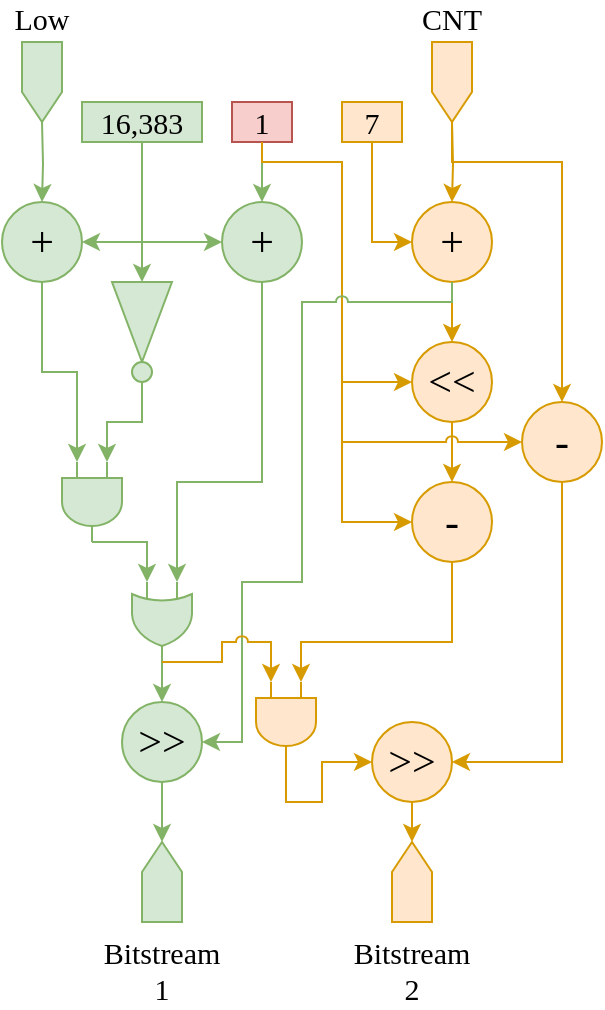 <mxfile version="14.6.10" type="device"><diagram id="oowl9tS6huuuV18aVJwE" name="Page-1"><mxGraphModel dx="191" dy="95" grid="1" gridSize="10" guides="1" tooltips="1" connect="1" arrows="1" fold="1" page="1" pageScale="1" pageWidth="850" pageHeight="1100" math="0" shadow="0"><root><mxCell id="0"/><mxCell id="1" parent="0"/><mxCell id="umOlFTHJz-IQ7qw4mWbh-7" style="edgeStyle=orthogonalEdgeStyle;rounded=0;orthogonalLoop=1;jettySize=auto;html=1;entryX=0.5;entryY=0;entryDx=0;entryDy=0;fontFamily=Lucida Console;fillColor=#d5e8d4;strokeColor=#82b366;exitX=0;exitY=0.5;exitDx=0;exitDy=0;" parent="1" target="umOlFTHJz-IQ7qw4mWbh-6" edge="1"><mxGeometry relative="1" as="geometry"><mxPoint x="200" y="220" as="sourcePoint"/></mxGeometry></mxCell><mxCell id="umOlFTHJz-IQ7qw4mWbh-27" style="edgeStyle=orthogonalEdgeStyle;rounded=0;orthogonalLoop=1;jettySize=auto;html=1;exitX=0;exitY=0.5;exitDx=0;exitDy=0;entryX=0.5;entryY=0;entryDx=0;entryDy=0;endArrow=classic;endFill=1;fontFamily=Lucida Console;fontSize=15;fontColor=#000000;fillColor=#ffe6cc;strokeColor=#d79b00;" parent="1" target="umOlFTHJz-IQ7qw4mWbh-26" edge="1"><mxGeometry relative="1" as="geometry"><mxPoint x="405" y="220" as="sourcePoint"/></mxGeometry></mxCell><mxCell id="umOlFTHJz-IQ7qw4mWbh-47" style="edgeStyle=orthogonalEdgeStyle;rounded=0;jumpStyle=arc;orthogonalLoop=1;jettySize=auto;html=1;exitX=0;exitY=0.5;exitDx=0;exitDy=0;entryX=0.5;entryY=0;entryDx=0;entryDy=0;endArrow=classic;endFill=1;fontFamily=Lucida Console;fontSize=15;fontColor=#000000;fillColor=#ffe6cc;strokeColor=#d79b00;" parent="1" target="umOlFTHJz-IQ7qw4mWbh-46" edge="1"><mxGeometry relative="1" as="geometry"><Array as="points"><mxPoint x="405" y="240"/><mxPoint x="460" y="240"/></Array><mxPoint x="405" y="220" as="sourcePoint"/></mxGeometry></mxCell><mxCell id="umOlFTHJz-IQ7qw4mWbh-17" style="edgeStyle=orthogonalEdgeStyle;rounded=0;orthogonalLoop=1;jettySize=auto;html=1;entryX=0;entryY=0.75;entryDx=0;entryDy=0;entryPerimeter=0;fontFamily=Lucida Console;fontSize=15;fontColor=#000000;fillColor=#d5e8d4;strokeColor=#82b366;" parent="1" source="umOlFTHJz-IQ7qw4mWbh-6" target="umOlFTHJz-IQ7qw4mWbh-16" edge="1"><mxGeometry relative="1" as="geometry"/></mxCell><mxCell id="umOlFTHJz-IQ7qw4mWbh-6" value="+" style="ellipse;whiteSpace=wrap;html=1;aspect=fixed;fontFamily=Lucida Console;fontSize=21;fillColor=#d5e8d4;strokeColor=#82b366;" parent="1" vertex="1"><mxGeometry x="180" y="260" width="40" height="40" as="geometry"/></mxCell><mxCell id="umOlFTHJz-IQ7qw4mWbh-12" style="edgeStyle=orthogonalEdgeStyle;rounded=0;orthogonalLoop=1;jettySize=auto;html=1;entryX=1;entryY=0.5;entryDx=0;entryDy=0;fontFamily=Lucida Console;fontSize=15;fontColor=#000000;fillColor=#d5e8d4;strokeColor=#82b366;" parent="1" source="umOlFTHJz-IQ7qw4mWbh-11" target="umOlFTHJz-IQ7qw4mWbh-6" edge="1"><mxGeometry relative="1" as="geometry"/></mxCell><mxCell id="umOlFTHJz-IQ7qw4mWbh-15" style="edgeStyle=orthogonalEdgeStyle;rounded=0;orthogonalLoop=1;jettySize=auto;html=1;entryX=0;entryY=0.5;entryDx=0;entryDy=0;fontFamily=Lucida Console;fontSize=15;fontColor=#000000;fillColor=#d5e8d4;strokeColor=#82b366;" parent="1" source="umOlFTHJz-IQ7qw4mWbh-11" target="umOlFTHJz-IQ7qw4mWbh-13" edge="1"><mxGeometry relative="1" as="geometry"/></mxCell><mxCell id="umOlFTHJz-IQ7qw4mWbh-21" style="edgeStyle=orthogonalEdgeStyle;rounded=0;orthogonalLoop=1;jettySize=auto;html=1;entryX=0;entryY=0.5;entryDx=0;entryDy=0;endArrow=classic;endFill=1;fontFamily=Lucida Console;fontSize=15;fontColor=#000000;exitX=0.5;exitY=1;exitDx=0;exitDy=0;fillColor=#d5e8d4;strokeColor=#82b366;" parent="1" source="umOlFTHJz-IQ7qw4mWbh-11" target="umOlFTHJz-IQ7qw4mWbh-22" edge="1"><mxGeometry relative="1" as="geometry"><Array as="points"><mxPoint x="250" y="280"/></Array></mxGeometry></mxCell><mxCell id="umOlFTHJz-IQ7qw4mWbh-11" value="16,383" style="text;html=1;align=center;verticalAlign=middle;whiteSpace=wrap;rounded=0;fontFamily=Lucida Console;fontSize=15;strokeColor=#82b366;fillColor=#d5e8d4;" parent="1" vertex="1"><mxGeometry x="220" y="210" width="60" height="20" as="geometry"/></mxCell><mxCell id="umOlFTHJz-IQ7qw4mWbh-13" value="" style="triangle;whiteSpace=wrap;html=1;fontFamily=Lucida Console;fontSize=15;direction=south;fillColor=#d5e8d4;strokeColor=#82b366;" parent="1" vertex="1"><mxGeometry x="235" y="300" width="30" height="40" as="geometry"/></mxCell><mxCell id="umOlFTHJz-IQ7qw4mWbh-18" style="edgeStyle=orthogonalEdgeStyle;rounded=0;orthogonalLoop=1;jettySize=auto;html=1;exitX=0.5;exitY=1;exitDx=0;exitDy=0;entryX=0;entryY=0.25;entryDx=0;entryDy=0;entryPerimeter=0;fontFamily=Lucida Console;fontSize=15;fontColor=#000000;fillColor=#d5e8d4;strokeColor=#82b366;" parent="1" source="umOlFTHJz-IQ7qw4mWbh-14" target="umOlFTHJz-IQ7qw4mWbh-16" edge="1"><mxGeometry relative="1" as="geometry"/></mxCell><mxCell id="umOlFTHJz-IQ7qw4mWbh-14" value="" style="ellipse;whiteSpace=wrap;html=1;aspect=fixed;fontFamily=Lucida Console;fontSize=15;fillColor=#d5e8d4;strokeColor=#82b366;" parent="1" vertex="1"><mxGeometry x="245" y="340" width="10" height="10" as="geometry"/></mxCell><mxCell id="umOlFTHJz-IQ7qw4mWbh-20" style="edgeStyle=orthogonalEdgeStyle;rounded=0;orthogonalLoop=1;jettySize=auto;html=1;entryX=0;entryY=0.75;entryDx=0;entryDy=0;entryPerimeter=0;fontFamily=Lucida Console;fontSize=15;fontColor=#000000;exitX=1;exitY=0.5;exitDx=0;exitDy=0;exitPerimeter=0;fillColor=#d5e8d4;strokeColor=#82b366;" parent="1" source="umOlFTHJz-IQ7qw4mWbh-16" target="umOlFTHJz-IQ7qw4mWbh-19" edge="1"><mxGeometry relative="1" as="geometry"/></mxCell><mxCell id="umOlFTHJz-IQ7qw4mWbh-16" value="" style="verticalLabelPosition=bottom;shadow=0;dashed=0;align=center;html=1;verticalAlign=top;shape=mxgraph.electrical.logic_gates.logic_gate;operation=and;fontFamily=Lucida Console;fontSize=15;direction=south;fillColor=#d5e8d4;strokeColor=#82b366;" parent="1" vertex="1"><mxGeometry x="210" y="390" width="30" height="40" as="geometry"/></mxCell><mxCell id="umOlFTHJz-IQ7qw4mWbh-53" style="edgeStyle=orthogonalEdgeStyle;rounded=0;jumpStyle=arc;orthogonalLoop=1;jettySize=auto;html=1;exitX=1;exitY=0.5;exitDx=0;exitDy=0;exitPerimeter=0;entryX=0.5;entryY=0;entryDx=0;entryDy=0;endArrow=classic;endFill=1;fontFamily=Lucida Console;fontSize=15;fontColor=#000000;fillColor=#d5e8d4;strokeColor=#82b366;" parent="1" source="umOlFTHJz-IQ7qw4mWbh-19" target="umOlFTHJz-IQ7qw4mWbh-45" edge="1"><mxGeometry relative="1" as="geometry"/></mxCell><mxCell id="umOlFTHJz-IQ7qw4mWbh-19" value="" style="verticalLabelPosition=bottom;shadow=0;dashed=0;align=center;html=1;verticalAlign=top;shape=mxgraph.electrical.logic_gates.logic_gate;operation=or;strokeColor=#82b366;fontFamily=Lucida Console;fontSize=15;direction=south;fillColor=#d5e8d4;" parent="1" vertex="1"><mxGeometry x="245" y="450" width="30" height="40" as="geometry"/></mxCell><mxCell id="umOlFTHJz-IQ7qw4mWbh-25" style="edgeStyle=orthogonalEdgeStyle;rounded=0;orthogonalLoop=1;jettySize=auto;html=1;entryX=0;entryY=0.25;entryDx=0;entryDy=0;entryPerimeter=0;endArrow=classic;endFill=1;fontFamily=Lucida Console;fontSize=15;fontColor=#000000;fillColor=#d5e8d4;strokeColor=#82b366;" parent="1" source="umOlFTHJz-IQ7qw4mWbh-22" target="umOlFTHJz-IQ7qw4mWbh-19" edge="1"><mxGeometry relative="1" as="geometry"><Array as="points"><mxPoint x="310" y="400"/><mxPoint x="268" y="400"/></Array></mxGeometry></mxCell><mxCell id="umOlFTHJz-IQ7qw4mWbh-22" value="+" style="ellipse;whiteSpace=wrap;html=1;aspect=fixed;fontFamily=Lucida Console;fontSize=21;fillColor=#d5e8d4;strokeColor=#82b366;" parent="1" vertex="1"><mxGeometry x="290" y="260" width="40" height="40" as="geometry"/></mxCell><mxCell id="umOlFTHJz-IQ7qw4mWbh-24" style="edgeStyle=orthogonalEdgeStyle;rounded=0;orthogonalLoop=1;jettySize=auto;html=1;entryX=0.5;entryY=0;entryDx=0;entryDy=0;endArrow=classic;endFill=1;fontFamily=Lucida Console;fontSize=15;fontColor=#000000;fillColor=#d5e8d4;strokeColor=#82b366;" parent="1" source="umOlFTHJz-IQ7qw4mWbh-23" target="umOlFTHJz-IQ7qw4mWbh-22" edge="1"><mxGeometry relative="1" as="geometry"/></mxCell><mxCell id="umOlFTHJz-IQ7qw4mWbh-32" style="edgeStyle=orthogonalEdgeStyle;rounded=0;orthogonalLoop=1;jettySize=auto;html=1;exitX=0.5;exitY=1;exitDx=0;exitDy=0;entryX=0;entryY=0.5;entryDx=0;entryDy=0;endArrow=classic;endFill=1;fontFamily=Lucida Console;fontSize=15;fontColor=#000000;fillColor=#ffe6cc;strokeColor=#d79b00;" parent="1" source="umOlFTHJz-IQ7qw4mWbh-23" target="umOlFTHJz-IQ7qw4mWbh-30" edge="1"><mxGeometry relative="1" as="geometry"><Array as="points"><mxPoint x="310" y="240"/><mxPoint x="350" y="240"/><mxPoint x="350" y="350"/></Array></mxGeometry></mxCell><mxCell id="umOlFTHJz-IQ7qw4mWbh-35" style="edgeStyle=orthogonalEdgeStyle;rounded=0;orthogonalLoop=1;jettySize=auto;html=1;exitX=0.5;exitY=1;exitDx=0;exitDy=0;entryX=0;entryY=0.5;entryDx=0;entryDy=0;endArrow=classic;endFill=1;fontFamily=Lucida Console;fontSize=15;fontColor=#000000;fillColor=#ffe6cc;strokeColor=#d79b00;" parent="1" source="umOlFTHJz-IQ7qw4mWbh-23" target="umOlFTHJz-IQ7qw4mWbh-33" edge="1"><mxGeometry relative="1" as="geometry"><Array as="points"><mxPoint x="310" y="240"/><mxPoint x="350" y="240"/><mxPoint x="350" y="420"/></Array></mxGeometry></mxCell><mxCell id="umOlFTHJz-IQ7qw4mWbh-23" value="1" style="text;html=1;align=center;verticalAlign=middle;whiteSpace=wrap;rounded=0;fontFamily=Lucida Console;fontSize=15;strokeColor=#b85450;fillColor=#f8cecc;" parent="1" vertex="1"><mxGeometry x="295" y="210" width="30" height="20" as="geometry"/></mxCell><mxCell id="umOlFTHJz-IQ7qw4mWbh-31" style="edgeStyle=orthogonalEdgeStyle;rounded=0;orthogonalLoop=1;jettySize=auto;html=1;exitX=0.5;exitY=1;exitDx=0;exitDy=0;entryX=0.5;entryY=0;entryDx=0;entryDy=0;endArrow=classic;endFill=1;fontFamily=Lucida Console;fontSize=15;fontColor=#000000;fillColor=#ffe6cc;strokeColor=#d79b00;" parent="1" source="umOlFTHJz-IQ7qw4mWbh-26" target="umOlFTHJz-IQ7qw4mWbh-30" edge="1"><mxGeometry relative="1" as="geometry"/></mxCell><mxCell id="umOlFTHJz-IQ7qw4mWbh-26" value="+" style="ellipse;whiteSpace=wrap;html=1;aspect=fixed;fontFamily=Lucida Console;fontSize=21;fillColor=#ffe6cc;strokeColor=#d79b00;" parent="1" vertex="1"><mxGeometry x="385" y="260" width="40" height="40" as="geometry"/></mxCell><mxCell id="umOlFTHJz-IQ7qw4mWbh-29" style="edgeStyle=orthogonalEdgeStyle;rounded=0;orthogonalLoop=1;jettySize=auto;html=1;entryX=0;entryY=0.5;entryDx=0;entryDy=0;endArrow=classic;endFill=1;fontFamily=Lucida Console;fontSize=15;fontColor=#000000;exitX=0.5;exitY=1;exitDx=0;exitDy=0;fillColor=#ffe6cc;strokeColor=#d79b00;" parent="1" source="umOlFTHJz-IQ7qw4mWbh-28" target="umOlFTHJz-IQ7qw4mWbh-26" edge="1"><mxGeometry relative="1" as="geometry"/></mxCell><mxCell id="umOlFTHJz-IQ7qw4mWbh-28" value="7" style="text;html=1;align=center;verticalAlign=middle;whiteSpace=wrap;rounded=0;fontFamily=Lucida Console;fontSize=15;strokeColor=#d79b00;fillColor=#ffe6cc;" parent="1" vertex="1"><mxGeometry x="350" y="210" width="30" height="20" as="geometry"/></mxCell><mxCell id="umOlFTHJz-IQ7qw4mWbh-34" style="edgeStyle=orthogonalEdgeStyle;rounded=0;orthogonalLoop=1;jettySize=auto;html=1;entryX=0.5;entryY=0;entryDx=0;entryDy=0;endArrow=classic;endFill=1;fontFamily=Lucida Console;fontSize=15;fontColor=#000000;fillColor=#ffe6cc;strokeColor=#d79b00;" parent="1" source="umOlFTHJz-IQ7qw4mWbh-30" target="umOlFTHJz-IQ7qw4mWbh-33" edge="1"><mxGeometry relative="1" as="geometry"/></mxCell><mxCell id="umOlFTHJz-IQ7qw4mWbh-30" value="&amp;lt;&amp;lt;" style="ellipse;whiteSpace=wrap;html=1;aspect=fixed;fontFamily=Lucida Console;fontSize=21;fillColor=#ffe6cc;strokeColor=#d79b00;" parent="1" vertex="1"><mxGeometry x="385" y="330" width="40" height="40" as="geometry"/></mxCell><mxCell id="umOlFTHJz-IQ7qw4mWbh-40" style="edgeStyle=orthogonalEdgeStyle;rounded=0;jumpStyle=arc;orthogonalLoop=1;jettySize=auto;html=1;exitX=0.5;exitY=1;exitDx=0;exitDy=0;entryX=0;entryY=0.25;entryDx=0;entryDy=0;entryPerimeter=0;endArrow=classic;endFill=1;fontFamily=Lucida Console;fontSize=15;fontColor=#000000;fillColor=#ffe6cc;strokeColor=#d79b00;" parent="1" source="umOlFTHJz-IQ7qw4mWbh-33" target="umOlFTHJz-IQ7qw4mWbh-37" edge="1"><mxGeometry relative="1" as="geometry"><Array as="points"><mxPoint x="405" y="480"/><mxPoint x="329" y="480"/></Array></mxGeometry></mxCell><mxCell id="umOlFTHJz-IQ7qw4mWbh-33" value="-" style="ellipse;whiteSpace=wrap;html=1;aspect=fixed;fontFamily=Lucida Console;fontSize=21;fillColor=#ffe6cc;strokeColor=#d79b00;" parent="1" vertex="1"><mxGeometry x="385" y="400" width="40" height="40" as="geometry"/></mxCell><mxCell id="umOlFTHJz-IQ7qw4mWbh-51" style="edgeStyle=orthogonalEdgeStyle;rounded=0;jumpStyle=arc;orthogonalLoop=1;jettySize=auto;html=1;exitX=1;exitY=0.5;exitDx=0;exitDy=0;exitPerimeter=0;entryX=0;entryY=0.5;entryDx=0;entryDy=0;endArrow=classic;endFill=1;fontFamily=Lucida Console;fontSize=15;fontColor=#000000;fillColor=#ffe6cc;strokeColor=#d79b00;" parent="1" source="umOlFTHJz-IQ7qw4mWbh-37" target="umOlFTHJz-IQ7qw4mWbh-49" edge="1"><mxGeometry relative="1" as="geometry"><Array as="points"><mxPoint x="322" y="560"/><mxPoint x="340" y="560"/><mxPoint x="340" y="540"/></Array></mxGeometry></mxCell><mxCell id="umOlFTHJz-IQ7qw4mWbh-37" value="" style="verticalLabelPosition=bottom;shadow=0;dashed=0;align=center;html=1;verticalAlign=top;shape=mxgraph.electrical.logic_gates.logic_gate;operation=and;fontFamily=Lucida Console;fontSize=15;direction=south;fillColor=#ffe6cc;strokeColor=#d79b00;" parent="1" vertex="1"><mxGeometry x="307" y="500" width="30" height="40" as="geometry"/></mxCell><mxCell id="umOlFTHJz-IQ7qw4mWbh-56" style="edgeStyle=orthogonalEdgeStyle;rounded=0;jumpStyle=arc;orthogonalLoop=1;jettySize=auto;html=1;exitX=0.5;exitY=1;exitDx=0;exitDy=0;entryX=0.5;entryY=0;entryDx=0;entryDy=0;endArrow=classic;endFill=1;fontFamily=Lucida Console;fontSize=15;fontColor=#000000;fillColor=#d5e8d4;strokeColor=#82b366;" parent="1" source="umOlFTHJz-IQ7qw4mWbh-45" target="zbM06wmrH9Ze2N0Q_7ez-3" edge="1"><mxGeometry relative="1" as="geometry"/></mxCell><mxCell id="umOlFTHJz-IQ7qw4mWbh-45" value="&amp;gt;&amp;gt;" style="ellipse;whiteSpace=wrap;html=1;aspect=fixed;fontFamily=Lucida Console;fontSize=21;fillColor=#d5e8d4;strokeColor=#82b366;" parent="1" vertex="1"><mxGeometry x="240" y="510" width="40" height="40" as="geometry"/></mxCell><mxCell id="umOlFTHJz-IQ7qw4mWbh-52" style="edgeStyle=orthogonalEdgeStyle;rounded=0;jumpStyle=arc;orthogonalLoop=1;jettySize=auto;html=1;entryX=1;entryY=0.5;entryDx=0;entryDy=0;endArrow=classic;endFill=1;fontFamily=Lucida Console;fontSize=15;fontColor=#000000;fillColor=#ffe6cc;strokeColor=#d79b00;" parent="1" source="umOlFTHJz-IQ7qw4mWbh-46" target="umOlFTHJz-IQ7qw4mWbh-49" edge="1"><mxGeometry relative="1" as="geometry"><Array as="points"><mxPoint x="460" y="540"/></Array></mxGeometry></mxCell><mxCell id="umOlFTHJz-IQ7qw4mWbh-46" value="-" style="ellipse;whiteSpace=wrap;html=1;aspect=fixed;fontFamily=Lucida Console;fontSize=21;fillColor=#ffe6cc;strokeColor=#d79b00;" parent="1" vertex="1"><mxGeometry x="440" y="360" width="40" height="40" as="geometry"/></mxCell><mxCell id="umOlFTHJz-IQ7qw4mWbh-48" style="edgeStyle=orthogonalEdgeStyle;rounded=0;jumpStyle=arc;orthogonalLoop=1;jettySize=auto;html=1;exitX=0.5;exitY=1;exitDx=0;exitDy=0;entryX=0;entryY=0.5;entryDx=0;entryDy=0;endArrow=classic;endFill=1;fontFamily=Lucida Console;fontSize=15;fontColor=#000000;fillColor=#ffe6cc;strokeColor=#d79b00;" parent="1" source="umOlFTHJz-IQ7qw4mWbh-23" target="umOlFTHJz-IQ7qw4mWbh-46" edge="1"><mxGeometry relative="1" as="geometry"><Array as="points"><mxPoint x="310" y="240"/><mxPoint x="350" y="240"/><mxPoint x="350" y="380"/></Array></mxGeometry></mxCell><mxCell id="umOlFTHJz-IQ7qw4mWbh-50" style="edgeStyle=orthogonalEdgeStyle;rounded=0;jumpStyle=arc;orthogonalLoop=1;jettySize=auto;html=1;exitX=0.5;exitY=1;exitDx=0;exitDy=0;entryX=0.5;entryY=0;entryDx=0;entryDy=0;endArrow=classic;endFill=1;fontFamily=Lucida Console;fontSize=15;fontColor=#000000;fillColor=#ffe6cc;strokeColor=#d79b00;" parent="1" source="umOlFTHJz-IQ7qw4mWbh-49" target="zbM06wmrH9Ze2N0Q_7ez-4" edge="1"><mxGeometry relative="1" as="geometry"/></mxCell><mxCell id="umOlFTHJz-IQ7qw4mWbh-49" value="&amp;gt;&amp;gt;" style="ellipse;whiteSpace=wrap;html=1;aspect=fixed;fontFamily=Lucida Console;fontSize=21;fillColor=#ffe6cc;strokeColor=#d79b00;" parent="1" vertex="1"><mxGeometry x="365" y="520" width="40" height="40" as="geometry"/></mxCell><mxCell id="umOlFTHJz-IQ7qw4mWbh-55" style="edgeStyle=orthogonalEdgeStyle;rounded=0;jumpStyle=arc;orthogonalLoop=1;jettySize=auto;html=1;entryX=1;entryY=0.5;entryDx=0;entryDy=0;endArrow=classic;endFill=1;fontFamily=Lucida Console;fontSize=15;fontColor=#000000;fillColor=#d5e8d4;strokeColor=#82b366;exitX=0.5;exitY=1;exitDx=0;exitDy=0;" parent="1" source="umOlFTHJz-IQ7qw4mWbh-26" target="umOlFTHJz-IQ7qw4mWbh-45" edge="1"><mxGeometry relative="1" as="geometry"><Array as="points"><mxPoint x="405" y="310"/><mxPoint x="330" y="310"/><mxPoint x="330" y="450"/><mxPoint x="300" y="450"/><mxPoint x="300" y="530"/></Array></mxGeometry></mxCell><mxCell id="umOlFTHJz-IQ7qw4mWbh-39" style="edgeStyle=orthogonalEdgeStyle;rounded=0;orthogonalLoop=1;jettySize=auto;html=1;exitX=1;exitY=0.5;exitDx=0;exitDy=0;exitPerimeter=0;entryX=0;entryY=0.75;entryDx=0;entryDy=0;entryPerimeter=0;endArrow=classic;endFill=1;fontFamily=Lucida Console;fontSize=15;fontColor=#000000;jumpStyle=arc;fillColor=#ffe6cc;strokeColor=#d79b00;" parent="1" source="umOlFTHJz-IQ7qw4mWbh-19" target="umOlFTHJz-IQ7qw4mWbh-37" edge="1"><mxGeometry relative="1" as="geometry"><Array as="points"><mxPoint x="290" y="490"/><mxPoint x="290" y="480"/><mxPoint x="315" y="480"/></Array></mxGeometry></mxCell><mxCell id="zbM06wmrH9Ze2N0Q_7ez-1" value="CNT" style="shape=offPageConnector;whiteSpace=wrap;html=1;rotation=0;fontFamily=Lucida Console;fontSize=15;fillColor=#ffe6cc;strokeColor=#d79b00;labelPosition=center;verticalLabelPosition=top;align=center;verticalAlign=bottom;" vertex="1" parent="1"><mxGeometry x="395" y="180" width="20" height="40" as="geometry"/></mxCell><mxCell id="zbM06wmrH9Ze2N0Q_7ez-2" value="Low" style="shape=offPageConnector;whiteSpace=wrap;html=1;rotation=0;fontFamily=Lucida Console;fontSize=15;fillColor=#d5e8d4;strokeColor=#82b366;labelPosition=center;verticalLabelPosition=top;align=center;verticalAlign=bottom;" vertex="1" parent="1"><mxGeometry x="190" y="180" width="20" height="40" as="geometry"/></mxCell><mxCell id="zbM06wmrH9Ze2N0Q_7ez-3" value="Bitstream 1" style="shape=offPageConnector;whiteSpace=wrap;html=1;rotation=0;fontFamily=Lucida Console;fontSize=15;fillColor=#d5e8d4;strokeColor=#82b366;labelPosition=center;verticalLabelPosition=bottom;align=center;verticalAlign=top;flipV=1;" vertex="1" parent="1"><mxGeometry x="250" y="580" width="20" height="40" as="geometry"/></mxCell><mxCell id="zbM06wmrH9Ze2N0Q_7ez-4" value="Bitstream 2" style="shape=offPageConnector;whiteSpace=wrap;html=1;rotation=0;fontFamily=Lucida Console;fontSize=15;fillColor=#ffe6cc;strokeColor=#d79b00;labelPosition=center;verticalLabelPosition=bottom;align=center;verticalAlign=top;flipV=1;" vertex="1" parent="1"><mxGeometry x="375" y="580" width="20" height="40" as="geometry"/></mxCell></root></mxGraphModel></diagram></mxfile>